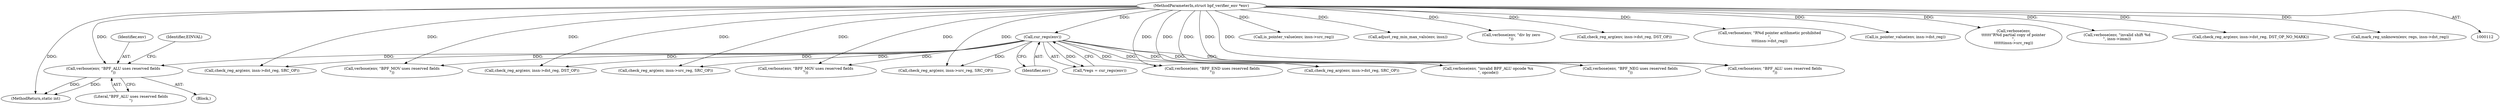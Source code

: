 digraph "0_linux_95a762e2c8c942780948091f8f2a4f32fce1ac6f@pointer" {
"1000533" [label="(Call,verbose(env, \"BPF_ALU uses reserved fields\n\"))"];
"1000119" [label="(Call,cur_regs(env))"];
"1000113" [label="(MethodParameterIn,struct bpf_verifier_env *env)"];
"1000288" [label="(Call,verbose(env, \"BPF_MOV uses reserved fields\n\"))"];
"1000532" [label="(Block,)"];
"1000541" [label="(Call,check_reg_arg(env, insn->dst_reg, SRC_OP))"];
"1000378" [label="(Call,is_pointer_value(env, insn->src_reg))"];
"1000646" [label="(Call,adjust_reg_min_max_vals(env, insn))"];
"1000535" [label="(Literal,\"BPF_ALU uses reserved fields\n\")"];
"1000321" [label="(Call,verbose(env, \"BPF_MOV uses reserved fields\n\"))"];
"1000329" [label="(Call,check_reg_arg(env, insn->dst_reg, DST_OP))"];
"1000651" [label="(MethodReturn,static int)"];
"1000573" [label="(Call,verbose(env, \"div by zero\n\"))"];
"1000296" [label="(Call,check_reg_arg(env, insn->src_reg, SRC_OP))"];
"1000119" [label="(Call,cur_regs(env))"];
"1000534" [label="(Identifier,env)"];
"1000120" [label="(Identifier,env)"];
"1000508" [label="(Call,check_reg_arg(env, insn->src_reg, SRC_OP))"];
"1000251" [label="(Call,check_reg_arg(env, insn->dst_reg, DST_OP))"];
"1000240" [label="(Call,verbose(env, \"R%d pointer arithmetic prohibited\n\",\n\t\t\t\tinsn->dst_reg))"];
"1000234" [label="(Call,is_pointer_value(env, insn->dst_reg))"];
"1000500" [label="(Call,verbose(env, \"BPF_ALU uses reserved fields\n\"))"];
"1000117" [label="(Call,*regs = cur_regs(env))"];
"1000384" [label="(Call,verbose(env,\n\t\t\t\t\t\t\"R%d partial copy of pointer\n\",\n\t\t\t\t\t\tinsn->src_reg))"];
"1000215" [label="(Call,verbose(env, \"BPF_END uses reserved fields\n\"))"];
"1000624" [label="(Call,verbose(env, \"invalid shift %d\n\", insn->imm))"];
"1000113" [label="(MethodParameterIn,struct bpf_verifier_env *env)"];
"1000635" [label="(Call,check_reg_arg(env, insn->dst_reg, DST_OP_NO_MARK))"];
"1000538" [label="(Identifier,EINVAL)"];
"1000223" [label="(Call,check_reg_arg(env, insn->dst_reg, SRC_OP))"];
"1000470" [label="(Call,verbose(env, \"invalid BPF_ALU opcode %x\n\", opcode))"];
"1000393" [label="(Call,mark_reg_unknown(env, regs, insn->dst_reg))"];
"1000169" [label="(Call,verbose(env, \"BPF_NEG uses reserved fields\n\"))"];
"1000533" [label="(Call,verbose(env, \"BPF_ALU uses reserved fields\n\"))"];
"1000533" -> "1000532"  [label="AST: "];
"1000533" -> "1000535"  [label="CFG: "];
"1000534" -> "1000533"  [label="AST: "];
"1000535" -> "1000533"  [label="AST: "];
"1000538" -> "1000533"  [label="CFG: "];
"1000533" -> "1000651"  [label="DDG: "];
"1000533" -> "1000651"  [label="DDG: "];
"1000119" -> "1000533"  [label="DDG: "];
"1000113" -> "1000533"  [label="DDG: "];
"1000119" -> "1000117"  [label="AST: "];
"1000119" -> "1000120"  [label="CFG: "];
"1000120" -> "1000119"  [label="AST: "];
"1000117" -> "1000119"  [label="CFG: "];
"1000119" -> "1000117"  [label="DDG: "];
"1000113" -> "1000119"  [label="DDG: "];
"1000119" -> "1000169"  [label="DDG: "];
"1000119" -> "1000215"  [label="DDG: "];
"1000119" -> "1000223"  [label="DDG: "];
"1000119" -> "1000288"  [label="DDG: "];
"1000119" -> "1000296"  [label="DDG: "];
"1000119" -> "1000321"  [label="DDG: "];
"1000119" -> "1000329"  [label="DDG: "];
"1000119" -> "1000470"  [label="DDG: "];
"1000119" -> "1000500"  [label="DDG: "];
"1000119" -> "1000508"  [label="DDG: "];
"1000119" -> "1000541"  [label="DDG: "];
"1000113" -> "1000112"  [label="AST: "];
"1000113" -> "1000651"  [label="DDG: "];
"1000113" -> "1000169"  [label="DDG: "];
"1000113" -> "1000215"  [label="DDG: "];
"1000113" -> "1000223"  [label="DDG: "];
"1000113" -> "1000234"  [label="DDG: "];
"1000113" -> "1000240"  [label="DDG: "];
"1000113" -> "1000251"  [label="DDG: "];
"1000113" -> "1000288"  [label="DDG: "];
"1000113" -> "1000296"  [label="DDG: "];
"1000113" -> "1000321"  [label="DDG: "];
"1000113" -> "1000329"  [label="DDG: "];
"1000113" -> "1000378"  [label="DDG: "];
"1000113" -> "1000384"  [label="DDG: "];
"1000113" -> "1000393"  [label="DDG: "];
"1000113" -> "1000470"  [label="DDG: "];
"1000113" -> "1000500"  [label="DDG: "];
"1000113" -> "1000508"  [label="DDG: "];
"1000113" -> "1000541"  [label="DDG: "];
"1000113" -> "1000573"  [label="DDG: "];
"1000113" -> "1000624"  [label="DDG: "];
"1000113" -> "1000635"  [label="DDG: "];
"1000113" -> "1000646"  [label="DDG: "];
}
